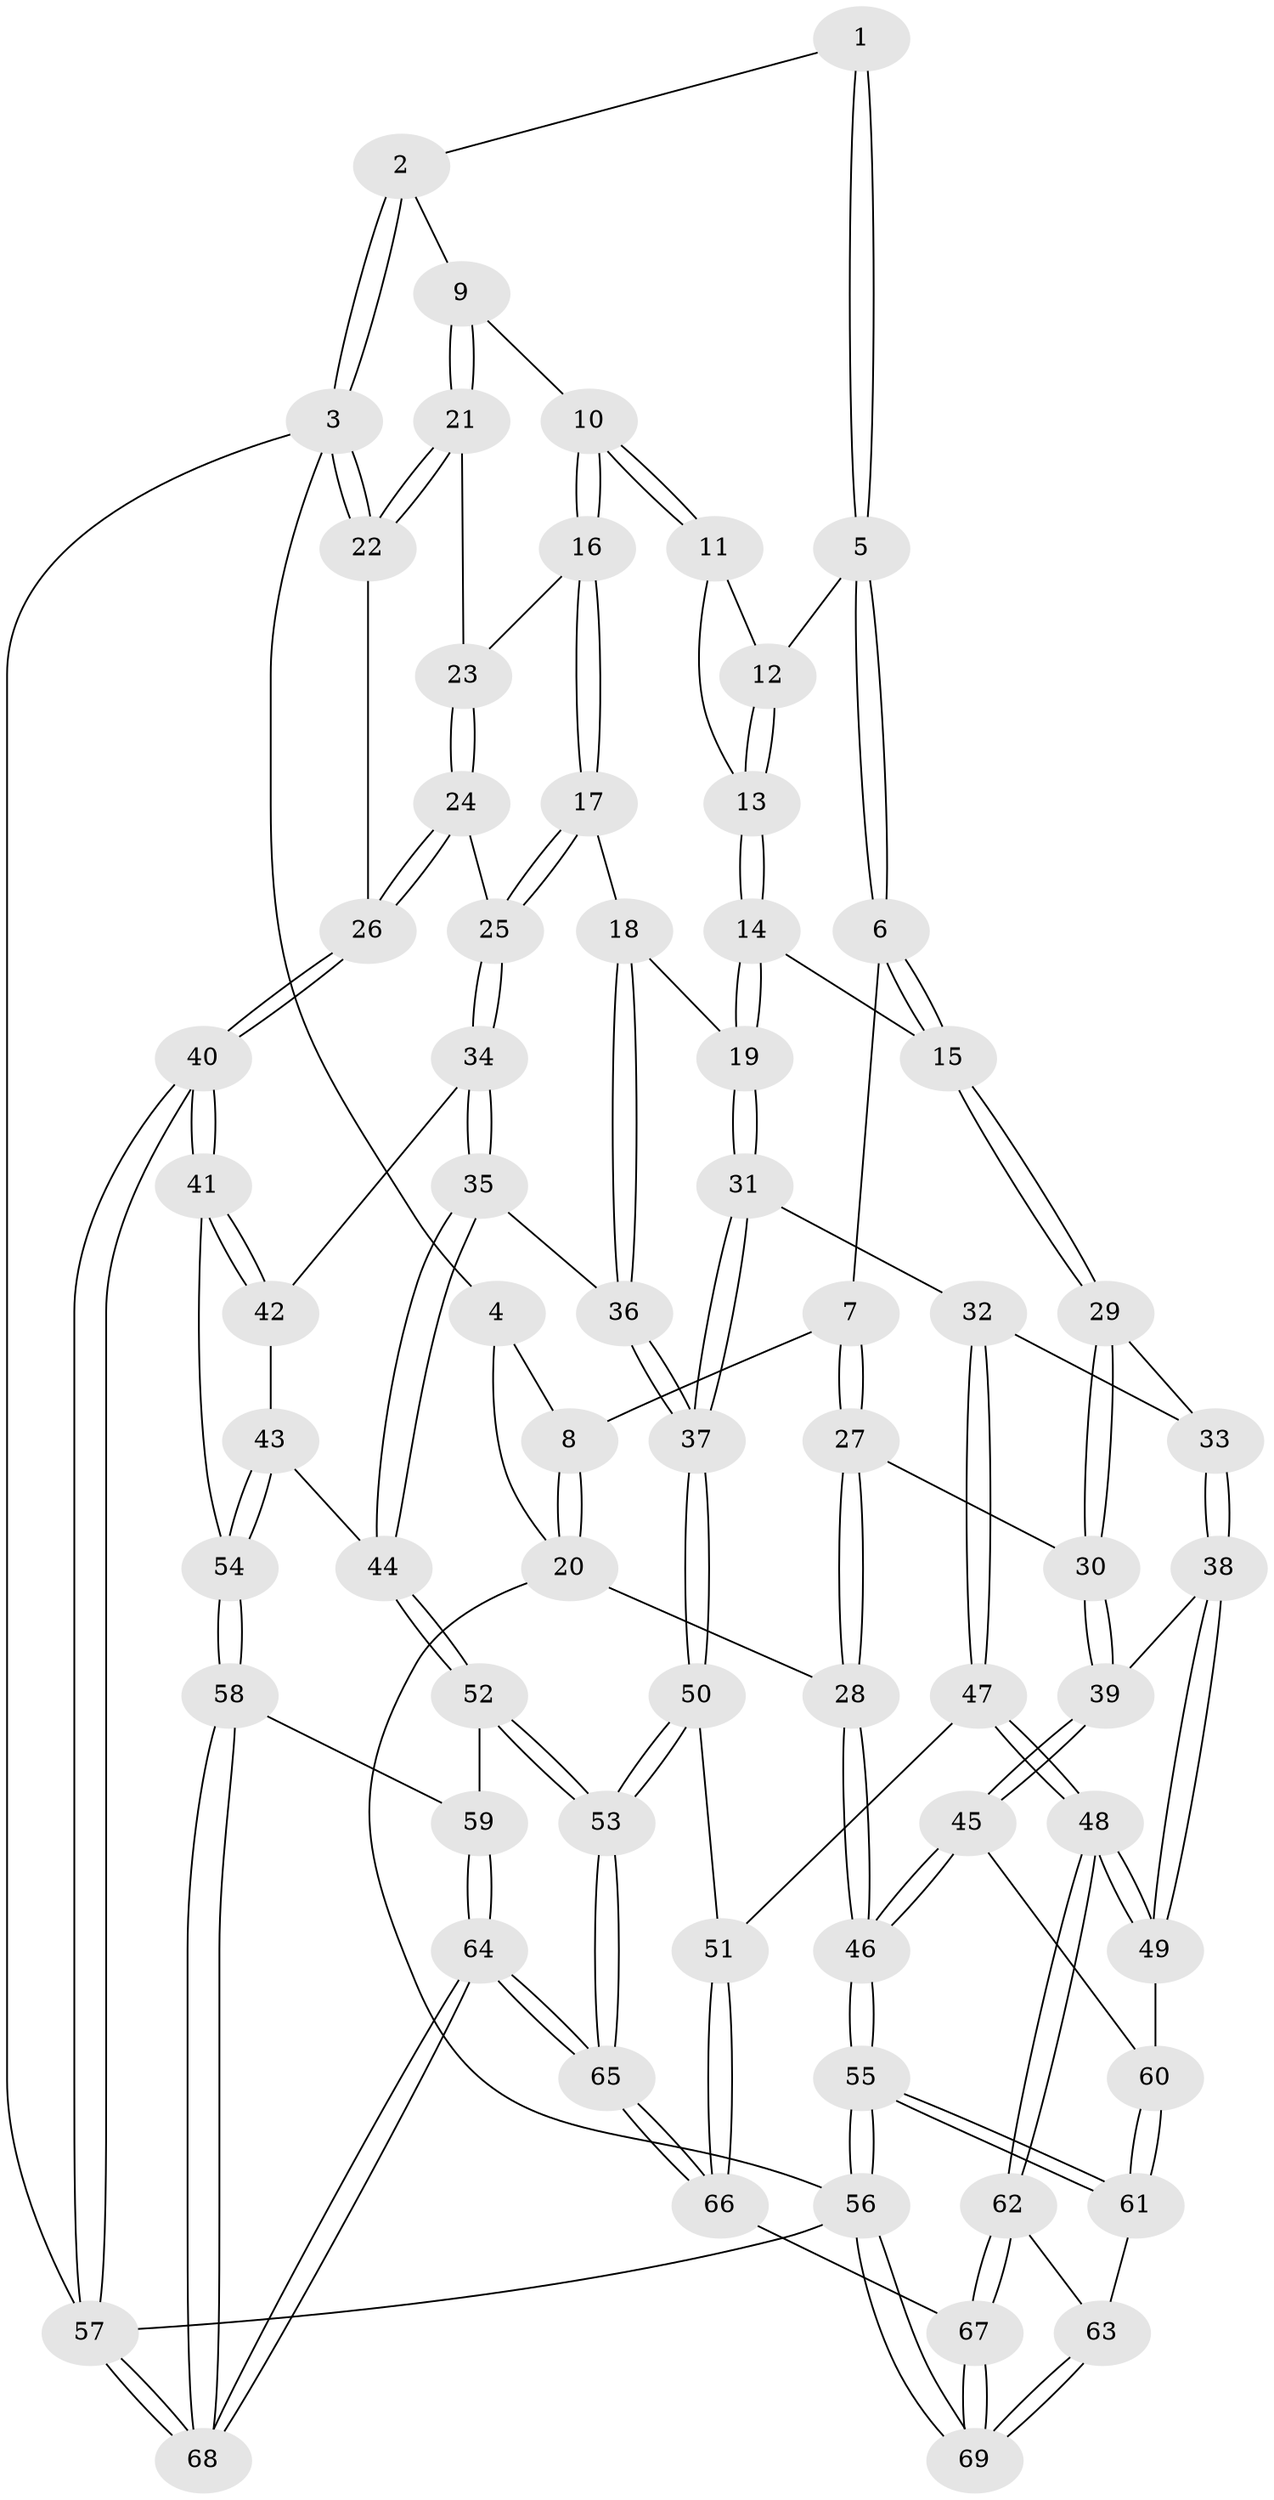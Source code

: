 // coarse degree distribution, {4: 0.5609756097560976, 5: 0.17073170731707318, 2: 0.024390243902439025, 6: 0.12195121951219512, 3: 0.12195121951219512}
// Generated by graph-tools (version 1.1) at 2025/52/02/27/25 19:52:42]
// undirected, 69 vertices, 169 edges
graph export_dot {
graph [start="1"]
  node [color=gray90,style=filled];
  1 [pos="+0.34837569740190416+0.043751315447721595"];
  2 [pos="+0.6316252191871169+0.06741589751070569"];
  3 [pos="+1+0"];
  4 [pos="+0.3357574137386384+0.03376011608890325"];
  5 [pos="+0.2956897571289755+0.2625999022435263"];
  6 [pos="+0.24082473774191432+0.3843175526829931"];
  7 [pos="+0.19637119370198938+0.3994040058039124"];
  8 [pos="+0+0.28642171337895356"];
  9 [pos="+0.6574134872039187+0.24696917120273695"];
  10 [pos="+0.6562887674949888+0.2500560288281629"];
  11 [pos="+0.49005744974370186+0.33690209946666083"];
  12 [pos="+0.4119108718718001+0.3190438180252782"];
  13 [pos="+0.44377875091483554+0.39362294139281007"];
  14 [pos="+0.4055533997240176+0.46081027076356906"];
  15 [pos="+0.3449783201396021+0.4632472513820229"];
  16 [pos="+0.6389565857941941+0.4083985822914187"];
  17 [pos="+0.5976093343365936+0.5087802199447181"];
  18 [pos="+0.5802696310134984+0.5217012364318223"];
  19 [pos="+0.5735002378959677+0.5241907997592198"];
  20 [pos="+0+0.22988544902496247"];
  21 [pos="+0.9002286934312825+0.367311137515628"];
  22 [pos="+1+0.3525805108414412"];
  23 [pos="+0.8215459122670162+0.48798819537608434"];
  24 [pos="+0.828054648695965+0.6189194359872675"];
  25 [pos="+0.815060123221876+0.6283808784641145"];
  26 [pos="+1+0.5868341292177954"];
  27 [pos="+0.10407882602339347+0.5958854723314458"];
  28 [pos="+0+0.5840788620763874"];
  29 [pos="+0.3425379653635721+0.5830787526349067"];
  30 [pos="+0.14077795445400096+0.6489640627445725"];
  31 [pos="+0.5534253080455891+0.5551066028092064"];
  32 [pos="+0.4299614610367299+0.6878580724386262"];
  33 [pos="+0.38107613884153185+0.6490641899052688"];
  34 [pos="+0.8082040235585581+0.6481851473370761"];
  35 [pos="+0.7367225272090064+0.7203836711621776"];
  36 [pos="+0.6572885852256382+0.7146723486495205"];
  37 [pos="+0.5853947505663284+0.7600939901050294"];
  38 [pos="+0.17160850543595582+0.7286218622842884"];
  39 [pos="+0.14388133198385708+0.6592126547353266"];
  40 [pos="+1+0.8228310787099442"];
  41 [pos="+0.9479013412865904+0.8296971473530006"];
  42 [pos="+0.820986007120092+0.6718243460426727"];
  43 [pos="+0.8368804995499968+0.8005048967205509"];
  44 [pos="+0.7396701682305359+0.7763071824440979"];
  45 [pos="+0+0.7890327777132174"];
  46 [pos="+0+0.8087120690401076"];
  47 [pos="+0.44225019270205307+0.7869132193794902"];
  48 [pos="+0.35121828722459497+0.8438205515944219"];
  49 [pos="+0.17227914113552464+0.73357772944692"];
  50 [pos="+0.5358933568921475+0.8136581945256491"];
  51 [pos="+0.49647912515055675+0.8079636332501072"];
  52 [pos="+0.7299218807748429+0.8467544643283967"];
  53 [pos="+0.603042087260654+0.8793476684131307"];
  54 [pos="+0.8784221904248634+0.8593107930173824"];
  55 [pos="+0+0.9970076853476875"];
  56 [pos="+0+1"];
  57 [pos="+1+1"];
  58 [pos="+0.8604556897668881+0.8753712848360077"];
  59 [pos="+0.7363351095743129+0.8523648371520636"];
  60 [pos="+0.1334650168186019+0.7940430457738846"];
  61 [pos="+0.12140163593754799+0.8584210146609682"];
  62 [pos="+0.3263539041941561+0.9275784445911283"];
  63 [pos="+0.15220679950260482+0.9293964039875967"];
  64 [pos="+0.7848739891180776+1"];
  65 [pos="+0.6301084169705535+1"];
  66 [pos="+0.45406374778782166+1"];
  67 [pos="+0.3917049463126847+1"];
  68 [pos="+0.8109008290970878+1"];
  69 [pos="+0+1"];
  1 -- 2;
  1 -- 5;
  1 -- 5;
  2 -- 3;
  2 -- 3;
  2 -- 9;
  3 -- 4;
  3 -- 22;
  3 -- 22;
  3 -- 57;
  4 -- 8;
  4 -- 20;
  5 -- 6;
  5 -- 6;
  5 -- 12;
  6 -- 7;
  6 -- 15;
  6 -- 15;
  7 -- 8;
  7 -- 27;
  7 -- 27;
  8 -- 20;
  8 -- 20;
  9 -- 10;
  9 -- 21;
  9 -- 21;
  10 -- 11;
  10 -- 11;
  10 -- 16;
  10 -- 16;
  11 -- 12;
  11 -- 13;
  12 -- 13;
  12 -- 13;
  13 -- 14;
  13 -- 14;
  14 -- 15;
  14 -- 19;
  14 -- 19;
  15 -- 29;
  15 -- 29;
  16 -- 17;
  16 -- 17;
  16 -- 23;
  17 -- 18;
  17 -- 25;
  17 -- 25;
  18 -- 19;
  18 -- 36;
  18 -- 36;
  19 -- 31;
  19 -- 31;
  20 -- 28;
  20 -- 56;
  21 -- 22;
  21 -- 22;
  21 -- 23;
  22 -- 26;
  23 -- 24;
  23 -- 24;
  24 -- 25;
  24 -- 26;
  24 -- 26;
  25 -- 34;
  25 -- 34;
  26 -- 40;
  26 -- 40;
  27 -- 28;
  27 -- 28;
  27 -- 30;
  28 -- 46;
  28 -- 46;
  29 -- 30;
  29 -- 30;
  29 -- 33;
  30 -- 39;
  30 -- 39;
  31 -- 32;
  31 -- 37;
  31 -- 37;
  32 -- 33;
  32 -- 47;
  32 -- 47;
  33 -- 38;
  33 -- 38;
  34 -- 35;
  34 -- 35;
  34 -- 42;
  35 -- 36;
  35 -- 44;
  35 -- 44;
  36 -- 37;
  36 -- 37;
  37 -- 50;
  37 -- 50;
  38 -- 39;
  38 -- 49;
  38 -- 49;
  39 -- 45;
  39 -- 45;
  40 -- 41;
  40 -- 41;
  40 -- 57;
  40 -- 57;
  41 -- 42;
  41 -- 42;
  41 -- 54;
  42 -- 43;
  43 -- 44;
  43 -- 54;
  43 -- 54;
  44 -- 52;
  44 -- 52;
  45 -- 46;
  45 -- 46;
  45 -- 60;
  46 -- 55;
  46 -- 55;
  47 -- 48;
  47 -- 48;
  47 -- 51;
  48 -- 49;
  48 -- 49;
  48 -- 62;
  48 -- 62;
  49 -- 60;
  50 -- 51;
  50 -- 53;
  50 -- 53;
  51 -- 66;
  51 -- 66;
  52 -- 53;
  52 -- 53;
  52 -- 59;
  53 -- 65;
  53 -- 65;
  54 -- 58;
  54 -- 58;
  55 -- 56;
  55 -- 56;
  55 -- 61;
  55 -- 61;
  56 -- 69;
  56 -- 69;
  56 -- 57;
  57 -- 68;
  57 -- 68;
  58 -- 59;
  58 -- 68;
  58 -- 68;
  59 -- 64;
  59 -- 64;
  60 -- 61;
  60 -- 61;
  61 -- 63;
  62 -- 63;
  62 -- 67;
  62 -- 67;
  63 -- 69;
  63 -- 69;
  64 -- 65;
  64 -- 65;
  64 -- 68;
  64 -- 68;
  65 -- 66;
  65 -- 66;
  66 -- 67;
  67 -- 69;
  67 -- 69;
}
